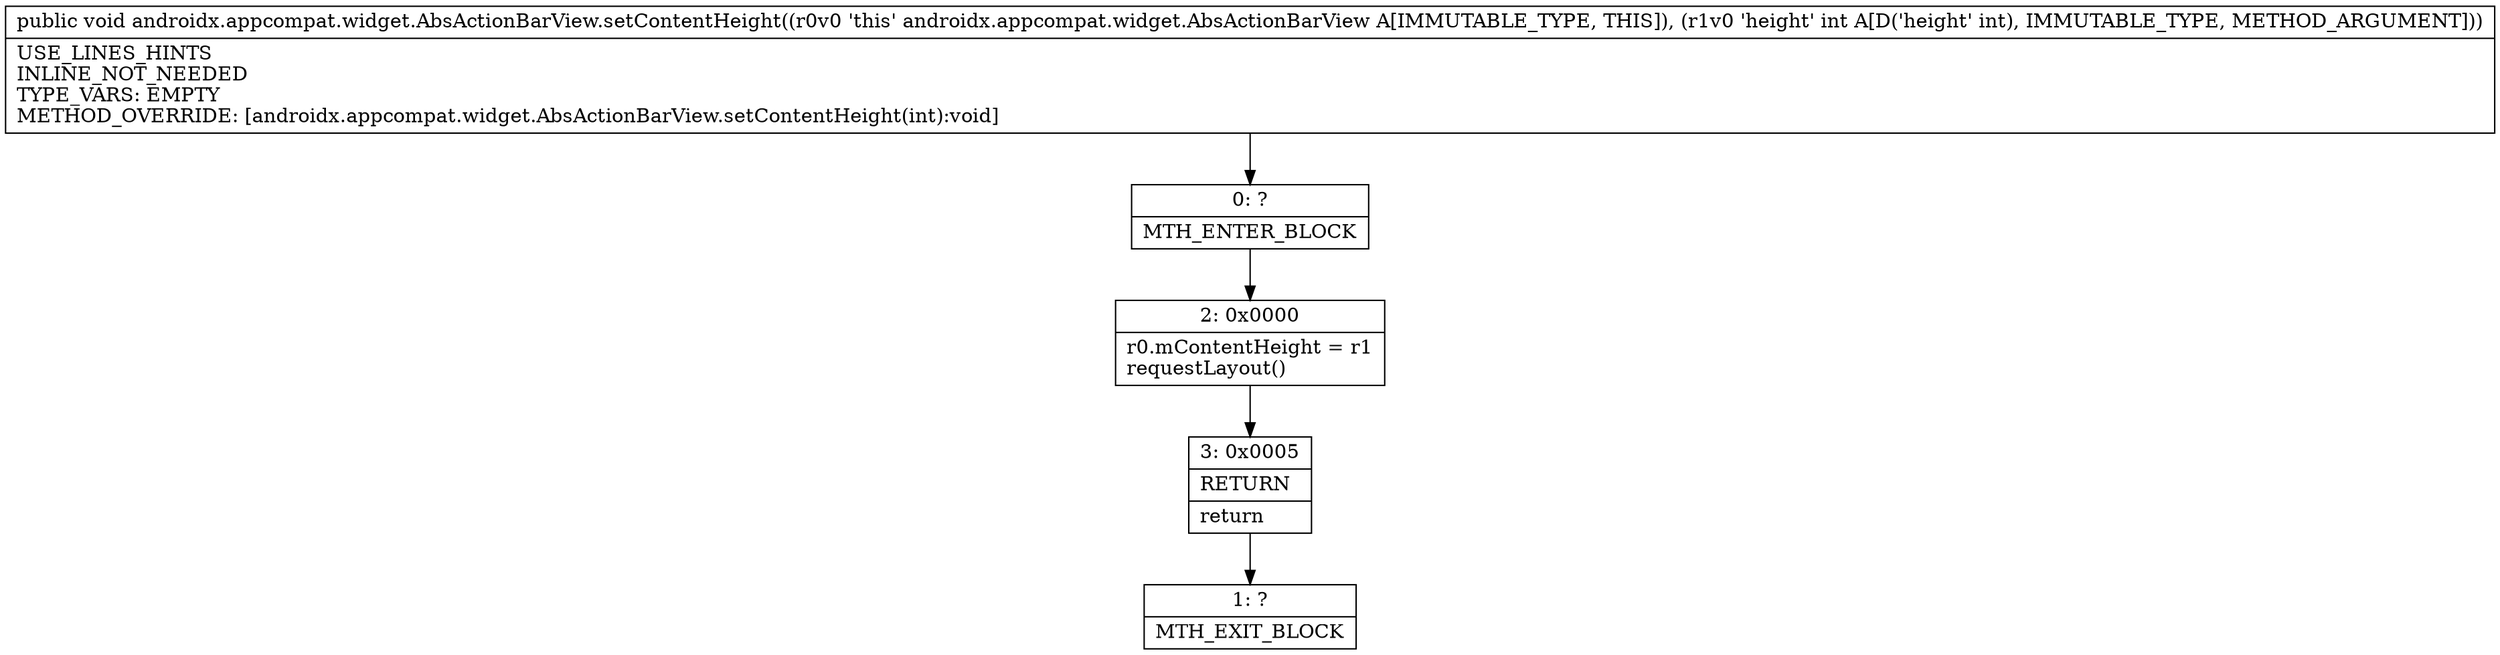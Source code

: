 digraph "CFG forandroidx.appcompat.widget.AbsActionBarView.setContentHeight(I)V" {
Node_0 [shape=record,label="{0\:\ ?|MTH_ENTER_BLOCK\l}"];
Node_2 [shape=record,label="{2\:\ 0x0000|r0.mContentHeight = r1\lrequestLayout()\l}"];
Node_3 [shape=record,label="{3\:\ 0x0005|RETURN\l|return\l}"];
Node_1 [shape=record,label="{1\:\ ?|MTH_EXIT_BLOCK\l}"];
MethodNode[shape=record,label="{public void androidx.appcompat.widget.AbsActionBarView.setContentHeight((r0v0 'this' androidx.appcompat.widget.AbsActionBarView A[IMMUTABLE_TYPE, THIS]), (r1v0 'height' int A[D('height' int), IMMUTABLE_TYPE, METHOD_ARGUMENT]))  | USE_LINES_HINTS\lINLINE_NOT_NEEDED\lTYPE_VARS: EMPTY\lMETHOD_OVERRIDE: [androidx.appcompat.widget.AbsActionBarView.setContentHeight(int):void]\l}"];
MethodNode -> Node_0;Node_0 -> Node_2;
Node_2 -> Node_3;
Node_3 -> Node_1;
}


